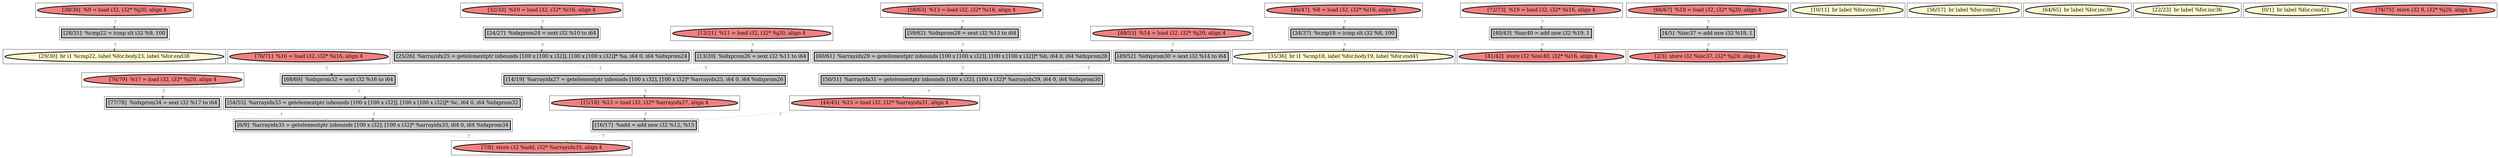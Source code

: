 
digraph G {



node1647->node1652 [style=dotted,color=forestgreen,label="T",fontcolor=forestgreen ]
node1642->node1639 [style=dotted,color=forestgreen,label="T",fontcolor=forestgreen ]
node1640->node1636 [style=dotted,color=forestgreen,label="T",fontcolor=forestgreen ]
node1646->node1654 [style=dotted,color=forestgreen,label="T",fontcolor=forestgreen ]
node1643->node1625 [style=dotted,color=forestgreen,label="T",fontcolor=forestgreen ]
node1657->node1645 [style=dotted,color=forestgreen,label="T",fontcolor=forestgreen ]
node1625->node1649 [style=dotted,color=forestgreen,label="T",fontcolor=forestgreen ]
node1624->node1651 [style=dotted,color=forestgreen,label="T",fontcolor=forestgreen ]
node1648->node1644 [style=dotted,color=forestgreen,label="T",fontcolor=forestgreen ]
node1644->node1658 [style=dotted,color=forestgreen,label="T",fontcolor=forestgreen ]
node1654->node1658 [style=dotted,color=forestgreen,label="T",fontcolor=forestgreen ]
node1635->node1648 [style=dotted,color=forestgreen,label="T",fontcolor=forestgreen ]
node1622->node1631 [style=dotted,color=forestgreen,label="T",fontcolor=forestgreen ]
node1631->node1635 [style=dotted,color=forestgreen,label="T",fontcolor=forestgreen ]
node1633->node1624 [style=dotted,color=forestgreen,label="T",fontcolor=forestgreen ]
node1651->node1623 [style=dotted,color=forestgreen,label="T",fontcolor=forestgreen ]
node1658->node1623 [style=dotted,color=forestgreen,label="T",fontcolor=forestgreen ]
node1636->node1648 [style=dotted,color=forestgreen,label="T",fontcolor=forestgreen ]
node1652->node1655 [style=dotted,color=forestgreen,label="T",fontcolor=forestgreen ]
node1632->node1650 [style=dotted,color=forestgreen,label="T",fontcolor=forestgreen ]
node1653->node1626 [style=dotted,color=forestgreen,label="T",fontcolor=forestgreen ]
node1637->node1629 [style=dotted,color=forestgreen,label="T",fontcolor=forestgreen ]
node1634->node1633 [style=dotted,color=forestgreen,label="T",fontcolor=forestgreen ]
node1626->node1656 [style=dotted,color=forestgreen,label="T",fontcolor=forestgreen ]
node1629->node1651 [style=dotted,color=forestgreen,label="T",fontcolor=forestgreen ]
node1656->node1646 [style=dotted,color=forestgreen,label="T",fontcolor=forestgreen ]
node1645->node1641 [style=dotted,color=forestgreen,label="T",fontcolor=forestgreen ]
node1650->node1621 [style=dotted,color=forestgreen,label="T",fontcolor=forestgreen ]
node1639->node1646 [style=dotted,color=forestgreen,label="T",fontcolor=forestgreen ]


subgraph cluster39 {


node1659 [penwidth=3.0,fontsize=20,fillcolor=lemonchiffon,label="[10/11]  br label %for.cond17",shape=ellipse,style=filled ]



}

subgraph cluster38 {


node1658 [penwidth=3.0,fontsize=20,fillcolor=grey,label="[16/17]  %add = add nsw i32 %12, %15",shape=rectangle,style=filled ]



}

subgraph cluster37 {


node1657 [penwidth=3.0,fontsize=20,fillcolor=lightcoral,label="[72/73]  %19 = load i32, i32* %i16, align 4",shape=ellipse,style=filled ]



}

subgraph cluster36 {


node1656 [penwidth=3.0,fontsize=20,fillcolor=grey,label="[25/26]  %arrayidx25 = getelementptr inbounds [100 x [100 x i32]], [100 x [100 x i32]]* %a, i64 0, i64 %idxprom24",shape=rectangle,style=filled ]



}

subgraph cluster15 {


node1635 [penwidth=3.0,fontsize=20,fillcolor=grey,label="[60/61]  %arrayidx29 = getelementptr inbounds [100 x [100 x i32]], [100 x [100 x i32]]* %b, i64 0, i64 %idxprom28",shape=rectangle,style=filled ]



}

subgraph cluster35 {


node1655 [penwidth=3.0,fontsize=20,fillcolor=lemonchiffon,label="[29/30]  br i1 %cmp22, label %for.body23, label %for.end38",shape=ellipse,style=filled ]



}

subgraph cluster11 {


node1631 [penwidth=3.0,fontsize=20,fillcolor=grey,label="[59/62]  %idxprom28 = sext i32 %13 to i64",shape=rectangle,style=filled ]



}

subgraph cluster19 {


node1639 [penwidth=3.0,fontsize=20,fillcolor=grey,label="[13/20]  %idxprom26 = sext i32 %11 to i64",shape=rectangle,style=filled ]



}

subgraph cluster9 {


node1629 [penwidth=3.0,fontsize=20,fillcolor=grey,label="[77/78]  %idxprom34 = sext i32 %17 to i64",shape=rectangle,style=filled ]



}

subgraph cluster8 {


node1628 [penwidth=3.0,fontsize=20,fillcolor=lemonchiffon,label="[56/57]  br label %for.cond21",shape=ellipse,style=filled ]



}

subgraph cluster10 {


node1630 [penwidth=3.0,fontsize=20,fillcolor=lemonchiffon,label="[64/65]  br label %for.inc39",shape=ellipse,style=filled ]



}

subgraph cluster23 {


node1643 [penwidth=3.0,fontsize=20,fillcolor=lightcoral,label="[46/47]  %8 = load i32, i32* %i16, align 4",shape=ellipse,style=filled ]



}

subgraph cluster7 {


node1627 [penwidth=3.0,fontsize=20,fillcolor=lemonchiffon,label="[22/23]  br label %for.inc36",shape=ellipse,style=filled ]



}

subgraph cluster14 {


node1634 [penwidth=3.0,fontsize=20,fillcolor=lightcoral,label="[70/71]  %16 = load i32, i32* %i16, align 4",shape=ellipse,style=filled ]



}

subgraph cluster6 {


node1626 [penwidth=3.0,fontsize=20,fillcolor=grey,label="[24/27]  %idxprom24 = sext i32 %10 to i64",shape=rectangle,style=filled ]



}

subgraph cluster30 {


node1650 [penwidth=3.0,fontsize=20,fillcolor=grey,label="[4/5]  %inc37 = add nsw i32 %18, 1",shape=rectangle,style=filled ]



}

subgraph cluster31 {


node1651 [penwidth=3.0,fontsize=20,fillcolor=grey,label="[6/9]  %arrayidx35 = getelementptr inbounds [100 x i32], [100 x i32]* %arrayidx33, i64 0, i64 %idxprom34",shape=rectangle,style=filled ]



}

subgraph cluster0 {


node1620 [penwidth=3.0,fontsize=20,fillcolor=lemonchiffon,label="[0/1]  br label %for.cond21",shape=ellipse,style=filled ]



}

subgraph cluster13 {


node1633 [penwidth=3.0,fontsize=20,fillcolor=grey,label="[68/69]  %idxprom32 = sext i32 %16 to i64",shape=rectangle,style=filled ]



}

subgraph cluster5 {


node1625 [penwidth=3.0,fontsize=20,fillcolor=grey,label="[34/37]  %cmp18 = icmp slt i32 %8, 100",shape=rectangle,style=filled ]



}

subgraph cluster1 {


node1621 [penwidth=3.0,fontsize=20,fillcolor=lightcoral,label="[2/3]  store i32 %inc37, i32* %j20, align 4",shape=ellipse,style=filled ]



}

subgraph cluster32 {


node1652 [penwidth=3.0,fontsize=20,fillcolor=grey,label="[28/31]  %cmp22 = icmp slt i32 %9, 100",shape=rectangle,style=filled ]



}

subgraph cluster3 {


node1623 [penwidth=3.0,fontsize=20,fillcolor=lightcoral,label="[7/8]  store i32 %add, i32* %arrayidx35, align 4",shape=ellipse,style=filled ]



}

subgraph cluster4 {


node1624 [penwidth=3.0,fontsize=20,fillcolor=grey,label="[54/55]  %arrayidx33 = getelementptr inbounds [100 x [100 x i32]], [100 x [100 x i32]]* %c, i64 0, i64 %idxprom32",shape=rectangle,style=filled ]



}

subgraph cluster17 {


node1637 [penwidth=3.0,fontsize=20,fillcolor=lightcoral,label="[76/79]  %17 = load i32, i32* %j20, align 4",shape=ellipse,style=filled ]



}

subgraph cluster16 {


node1636 [penwidth=3.0,fontsize=20,fillcolor=grey,label="[49/52]  %idxprom30 = sext i32 %14 to i64",shape=rectangle,style=filled ]



}

subgraph cluster2 {


node1622 [penwidth=3.0,fontsize=20,fillcolor=lightcoral,label="[58/63]  %13 = load i32, i32* %i16, align 4",shape=ellipse,style=filled ]



}

subgraph cluster34 {


node1654 [penwidth=3.0,fontsize=20,fillcolor=lightcoral,label="[15/18]  %12 = load i32, i32* %arrayidx27, align 4",shape=ellipse,style=filled ]



}

subgraph cluster22 {


node1642 [penwidth=3.0,fontsize=20,fillcolor=lightcoral,label="[12/21]  %11 = load i32, i32* %j20, align 4",shape=ellipse,style=filled ]



}

subgraph cluster25 {


node1645 [penwidth=3.0,fontsize=20,fillcolor=grey,label="[40/43]  %inc40 = add nsw i32 %19, 1",shape=rectangle,style=filled ]



}

subgraph cluster18 {


node1638 [penwidth=3.0,fontsize=20,fillcolor=lightcoral,label="[74/75]  store i32 0, i32* %j20, align 4",shape=ellipse,style=filled ]



}

subgraph cluster29 {


node1649 [penwidth=3.0,fontsize=20,fillcolor=lemonchiffon,label="[35/36]  br i1 %cmp18, label %for.body19, label %for.end41",shape=ellipse,style=filled ]



}

subgraph cluster20 {


node1640 [penwidth=3.0,fontsize=20,fillcolor=lightcoral,label="[48/53]  %14 = load i32, i32* %j20, align 4",shape=ellipse,style=filled ]



}

subgraph cluster26 {


node1646 [penwidth=3.0,fontsize=20,fillcolor=grey,label="[14/19]  %arrayidx27 = getelementptr inbounds [100 x i32], [100 x i32]* %arrayidx25, i64 0, i64 %idxprom26",shape=rectangle,style=filled ]



}

subgraph cluster24 {


node1644 [penwidth=3.0,fontsize=20,fillcolor=lightcoral,label="[44/45]  %15 = load i32, i32* %arrayidx31, align 4",shape=ellipse,style=filled ]



}

subgraph cluster28 {


node1648 [penwidth=3.0,fontsize=20,fillcolor=grey,label="[50/51]  %arrayidx31 = getelementptr inbounds [100 x i32], [100 x i32]* %arrayidx29, i64 0, i64 %idxprom30",shape=rectangle,style=filled ]



}

subgraph cluster27 {


node1647 [penwidth=3.0,fontsize=20,fillcolor=lightcoral,label="[38/39]  %9 = load i32, i32* %j20, align 4",shape=ellipse,style=filled ]



}

subgraph cluster21 {


node1641 [penwidth=3.0,fontsize=20,fillcolor=lightcoral,label="[41/42]  store i32 %inc40, i32* %i16, align 4",shape=ellipse,style=filled ]



}

subgraph cluster12 {


node1632 [penwidth=3.0,fontsize=20,fillcolor=lightcoral,label="[66/67]  %18 = load i32, i32* %j20, align 4",shape=ellipse,style=filled ]



}

subgraph cluster33 {


node1653 [penwidth=3.0,fontsize=20,fillcolor=lightcoral,label="[32/33]  %10 = load i32, i32* %i16, align 4",shape=ellipse,style=filled ]



}

}
